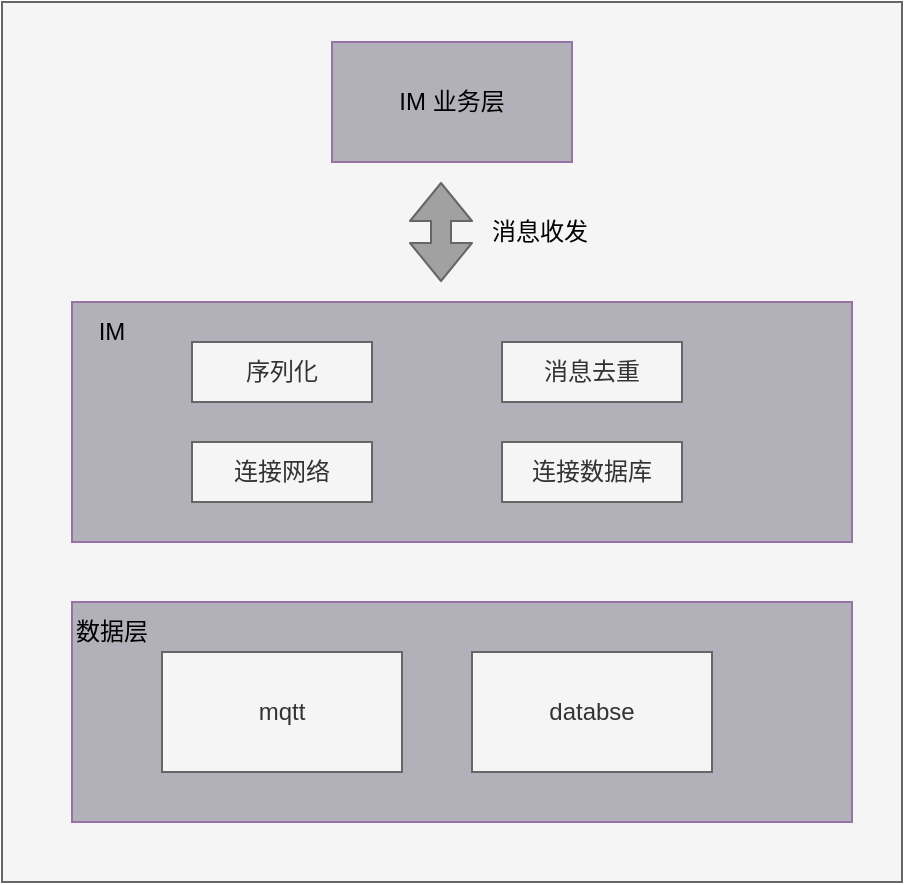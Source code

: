 <mxfile>
    <diagram id="veEzHfxFTNvwJ9gTXKz9" name="第 1 页">
        <mxGraphModel dx="626" dy="633" grid="1" gridSize="10" guides="1" tooltips="1" connect="1" arrows="1" fold="1" page="1" pageScale="1" pageWidth="827" pageHeight="1169" math="0" shadow="0">
            <root>
                <mxCell id="0"/>
                <mxCell id="1" parent="0"/>
                <mxCell id="23" value="" style="rounded=0;whiteSpace=wrap;html=1;fontColor=#333333;fillColor=#f5f5f5;strokeColor=#666666;" vertex="1" parent="1">
                    <mxGeometry x="175" y="40" width="450" height="440" as="geometry"/>
                </mxCell>
                <mxCell id="7" value="" style="rounded=0;whiteSpace=wrap;html=1;fillColor=#B2B0B8;strokeColor=#9673a6;" vertex="1" parent="1">
                    <mxGeometry x="210" y="340" width="390" height="110" as="geometry"/>
                </mxCell>
                <mxCell id="3" value="IM 业务层" style="rounded=0;whiteSpace=wrap;html=1;fillColor=#B2B0B8;strokeColor=#9673a6;fontColor=#000000;" vertex="1" parent="1">
                    <mxGeometry x="340" y="60" width="120" height="60" as="geometry"/>
                </mxCell>
                <mxCell id="4" value="" style="rounded=0;whiteSpace=wrap;html=1;fillColor=#B2B0B8;strokeColor=#9673a6;" vertex="1" parent="1">
                    <mxGeometry x="210" y="190" width="390" height="120" as="geometry"/>
                </mxCell>
                <mxCell id="5" value="mqtt" style="rounded=0;whiteSpace=wrap;html=1;fillColor=#f5f5f5;strokeColor=#666666;fontColor=#333333;" vertex="1" parent="1">
                    <mxGeometry x="255" y="365" width="120" height="60" as="geometry"/>
                </mxCell>
                <mxCell id="6" value="databse" style="rounded=0;whiteSpace=wrap;html=1;fillColor=#f5f5f5;strokeColor=#666666;fontColor=#333333;" vertex="1" parent="1">
                    <mxGeometry x="410" y="365" width="120" height="60" as="geometry"/>
                </mxCell>
                <mxCell id="13" value="" style="shape=flexArrow;endArrow=classic;startArrow=classic;html=1;fillColor=#A1A1A1;strokeColor=#666666;" edge="1" parent="1">
                    <mxGeometry width="100" height="100" relative="1" as="geometry">
                        <mxPoint x="394.5" y="180" as="sourcePoint"/>
                        <mxPoint x="394.5" y="130" as="targetPoint"/>
                    </mxGeometry>
                </mxCell>
                <mxCell id="14" value="消息收发" style="text;html=1;strokeColor=none;fillColor=none;align=center;verticalAlign=middle;whiteSpace=wrap;rounded=0;" vertex="1" parent="1">
                    <mxGeometry x="414" y="140" width="60" height="30" as="geometry"/>
                </mxCell>
                <mxCell id="15" value="序列化" style="rounded=0;whiteSpace=wrap;html=1;fillColor=#f5f5f5;strokeColor=#666666;fontColor=#333333;" vertex="1" parent="1">
                    <mxGeometry x="270" y="210" width="90" height="30" as="geometry"/>
                </mxCell>
                <mxCell id="16" value="IM" style="text;html=1;strokeColor=none;fillColor=none;align=center;verticalAlign=middle;whiteSpace=wrap;rounded=0;fontColor=#000000;" vertex="1" parent="1">
                    <mxGeometry x="210" y="190" width="40" height="30" as="geometry"/>
                </mxCell>
                <mxCell id="17" value="消息去重" style="rounded=0;whiteSpace=wrap;html=1;fillColor=#f5f5f5;strokeColor=#666666;fontColor=#333333;" vertex="1" parent="1">
                    <mxGeometry x="425" y="210" width="90" height="30" as="geometry"/>
                </mxCell>
                <mxCell id="18" value="连接网络" style="rounded=0;whiteSpace=wrap;html=1;fillColor=#f5f5f5;strokeColor=#666666;fontColor=#333333;" vertex="1" parent="1">
                    <mxGeometry x="270" y="260" width="90" height="30" as="geometry"/>
                </mxCell>
                <mxCell id="19" value="连接数据库" style="rounded=0;whiteSpace=wrap;html=1;fillColor=#f5f5f5;strokeColor=#666666;fontColor=#333333;" vertex="1" parent="1">
                    <mxGeometry x="425" y="260" width="90" height="30" as="geometry"/>
                </mxCell>
                <mxCell id="22" value="数据层" style="text;html=1;strokeColor=none;fillColor=none;align=center;verticalAlign=middle;whiteSpace=wrap;rounded=0;fontColor=#000000;" vertex="1" parent="1">
                    <mxGeometry x="210" y="340" width="40" height="30" as="geometry"/>
                </mxCell>
            </root>
        </mxGraphModel>
    </diagram>
</mxfile>
